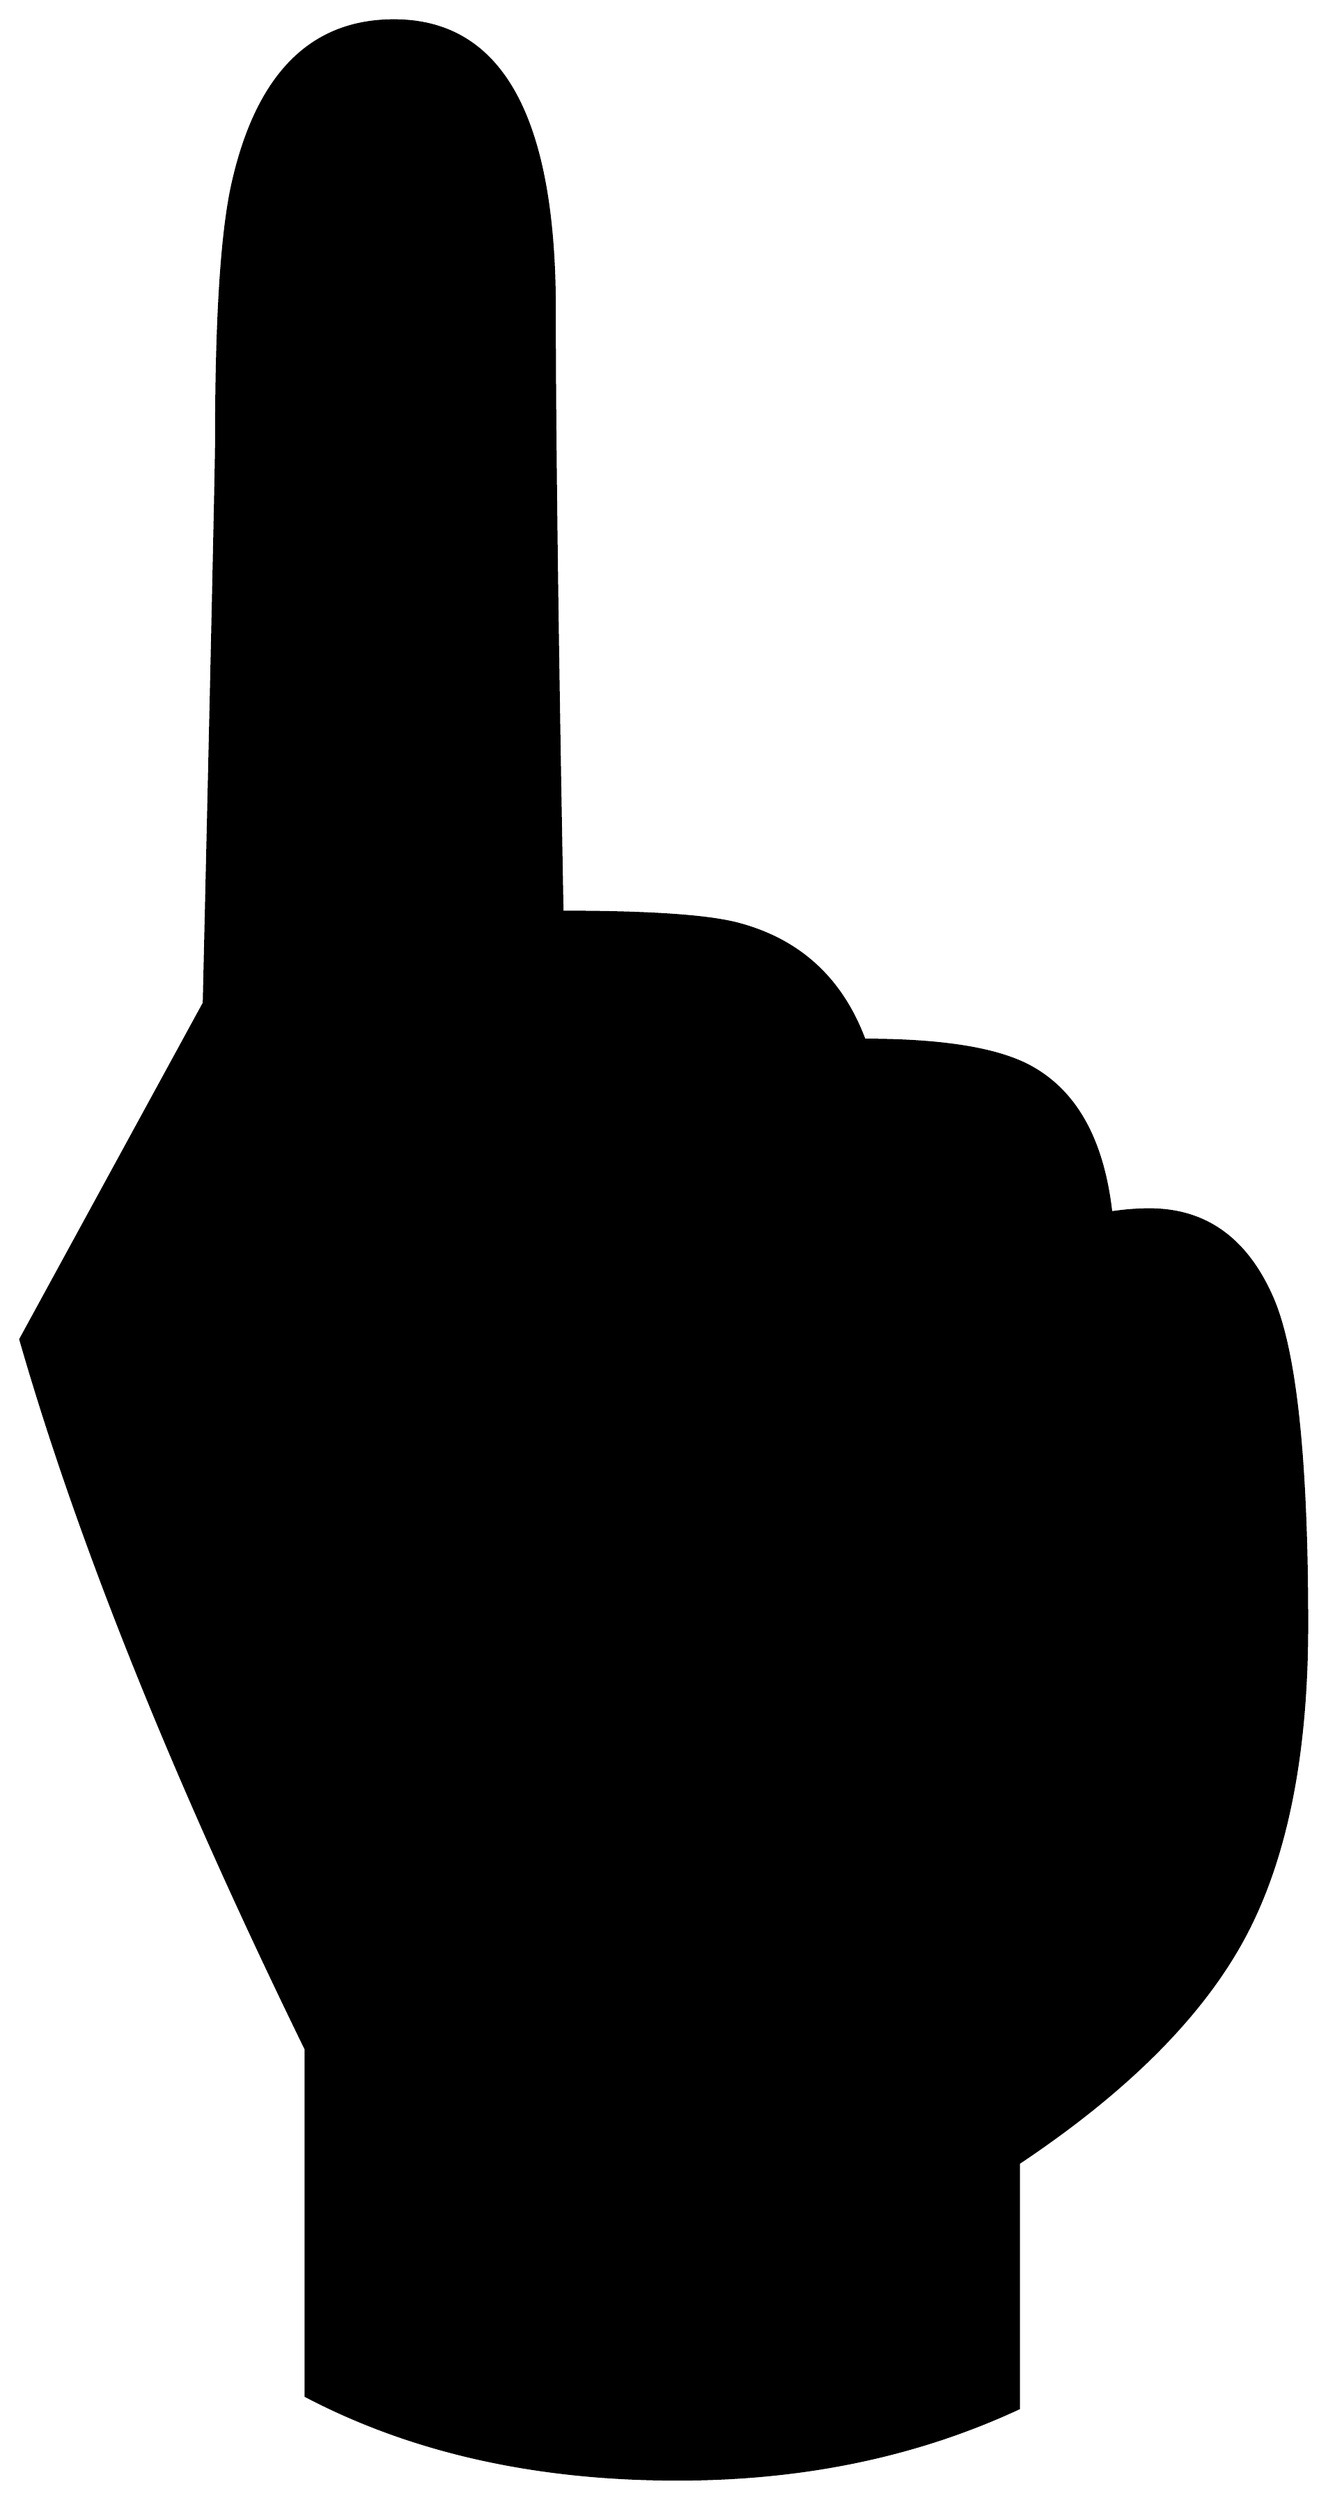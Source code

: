 


\begin{tikzpicture}[y=0.80pt, x=0.80pt, yscale=-1.0, xscale=1.0, inner sep=0pt, outer sep=0pt]
\begin{scope}[shift={(100.0,1859.0)},nonzero rule]
  \path[draw=.,fill=.,line width=1.600pt] (1006.0,-492.0) ..
    controls (1006.0,-407.333) and (992.333,-339.667) ..
    (965.0,-289.0) .. controls (937.667,-238.333) and (889.0,-189.667)
    .. (819.0,-143.0) -- (819.0,16.0) .. controls (753.0,46.667)
    and (679.333,62.0) .. (598.0,62.0) .. controls (506.0,62.0)
    and (425.667,44.0) .. (357.0,8.0) -- (357.0,-217.0) ..
    controls (271.667,-391.667) and (210.0,-545.0) .. (172.0,-677.0)
    -- (291.0,-895.0) .. controls (296.333,-1125.0) and
    (299.0,-1246.667) .. (299.0,-1260.0) .. controls
    (299.0,-1340.667) and (302.667,-1396.667) .. (310.0,-1428.0) ..
    controls (326.0,-1497.333) and (360.667,-1532.0) ..
    (414.0,-1532.0) .. controls (483.333,-1532.0) and
    (518.0,-1469.667) .. (518.0,-1345.0) .. controls
    (518.0,-1264.333) and (519.667,-1134.0) .. (523.0,-954.0) ..
    controls (580.333,-954.0) and (618.667,-951.333) .. (638.0,-946.0)
    .. controls (677.333,-935.333) and (704.333,-910.333) ..
    (719.0,-871.0) .. controls (769.0,-871.0) and (804.667,-865.333)
    .. (826.0,-854.0) .. controls (856.0,-838.0) and
    (873.667,-806.333) .. (879.0,-759.0) .. controls (887.667,-760.333)
    and (896.0,-761.0) .. (904.0,-761.0) .. controls
    (940.0,-761.0) and (966.333,-742.333) .. (983.0,-705.0) ..
    controls (998.333,-671.0) and (1006.0,-600.0) ..
    (1006.0,-492.0) -- cycle;
\end{scope}

\end{tikzpicture}

